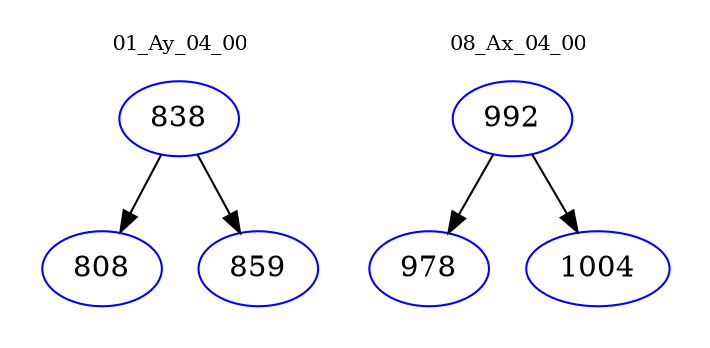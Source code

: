digraph{
subgraph cluster_0 {
color = white
label = "01_Ay_04_00";
fontsize=10;
T0_838 [label="838", color="blue"]
T0_838 -> T0_808 [color="black"]
T0_808 [label="808", color="blue"]
T0_838 -> T0_859 [color="black"]
T0_859 [label="859", color="blue"]
}
subgraph cluster_1 {
color = white
label = "08_Ax_04_00";
fontsize=10;
T1_992 [label="992", color="blue"]
T1_992 -> T1_978 [color="black"]
T1_978 [label="978", color="blue"]
T1_992 -> T1_1004 [color="black"]
T1_1004 [label="1004", color="blue"]
}
}

